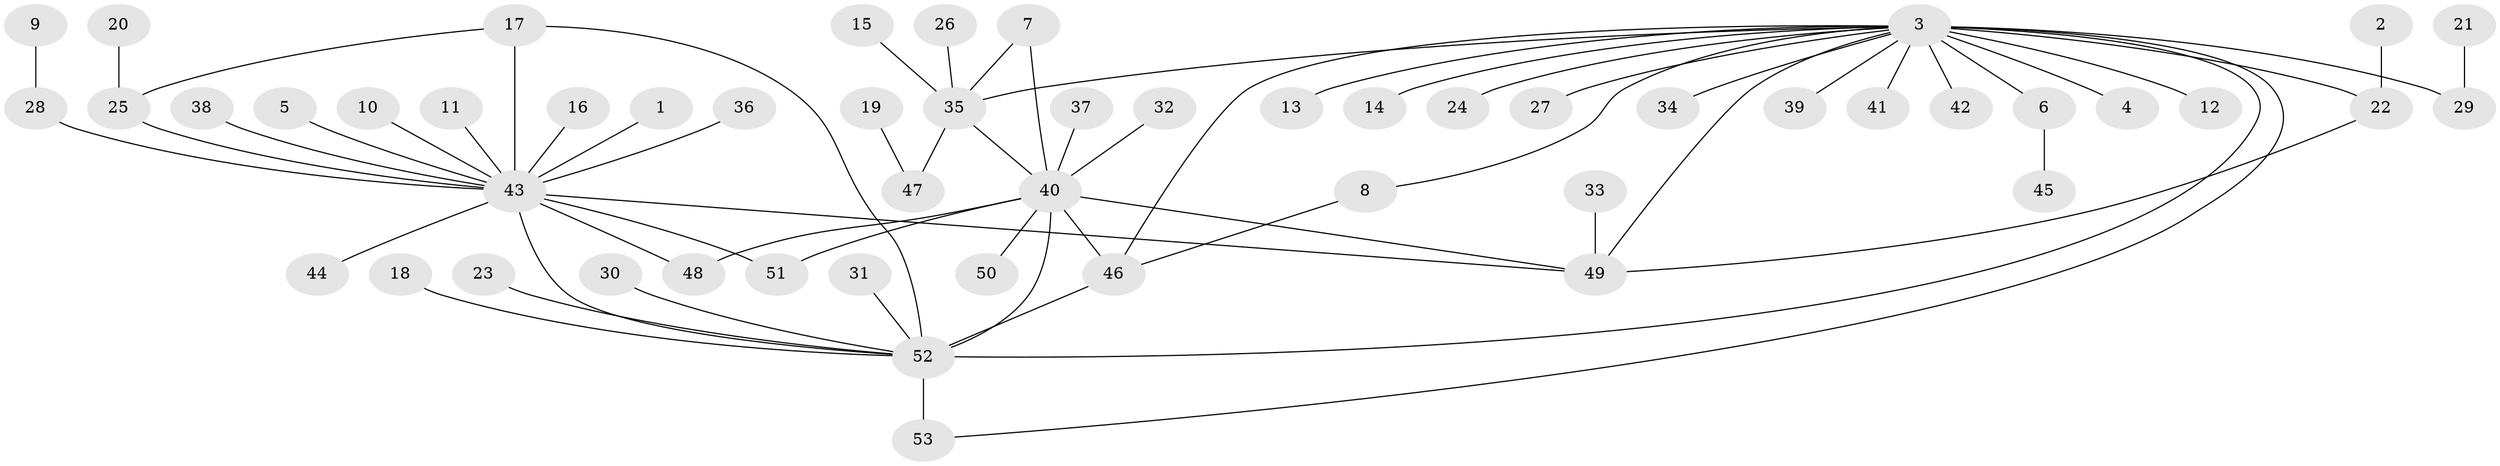 // original degree distribution, {14: 0.009523809523809525, 12: 0.009523809523809525, 4: 0.0761904761904762, 6: 0.01904761904761905, 2: 0.23809523809523808, 11: 0.009523809523809525, 15: 0.009523809523809525, 13: 0.009523809523809525, 3: 0.09523809523809523, 1: 0.5142857142857142, 5: 0.009523809523809525}
// Generated by graph-tools (version 1.1) at 2025/25/03/09/25 03:25:58]
// undirected, 53 vertices, 65 edges
graph export_dot {
graph [start="1"]
  node [color=gray90,style=filled];
  1;
  2;
  3;
  4;
  5;
  6;
  7;
  8;
  9;
  10;
  11;
  12;
  13;
  14;
  15;
  16;
  17;
  18;
  19;
  20;
  21;
  22;
  23;
  24;
  25;
  26;
  27;
  28;
  29;
  30;
  31;
  32;
  33;
  34;
  35;
  36;
  37;
  38;
  39;
  40;
  41;
  42;
  43;
  44;
  45;
  46;
  47;
  48;
  49;
  50;
  51;
  52;
  53;
  1 -- 43 [weight=1.0];
  2 -- 22 [weight=1.0];
  3 -- 4 [weight=1.0];
  3 -- 6 [weight=1.0];
  3 -- 8 [weight=1.0];
  3 -- 12 [weight=1.0];
  3 -- 13 [weight=1.0];
  3 -- 14 [weight=1.0];
  3 -- 22 [weight=3.0];
  3 -- 24 [weight=1.0];
  3 -- 27 [weight=1.0];
  3 -- 29 [weight=1.0];
  3 -- 34 [weight=1.0];
  3 -- 35 [weight=1.0];
  3 -- 39 [weight=1.0];
  3 -- 41 [weight=1.0];
  3 -- 42 [weight=1.0];
  3 -- 46 [weight=1.0];
  3 -- 49 [weight=1.0];
  3 -- 52 [weight=2.0];
  3 -- 53 [weight=1.0];
  5 -- 43 [weight=1.0];
  6 -- 45 [weight=1.0];
  7 -- 35 [weight=1.0];
  7 -- 40 [weight=1.0];
  8 -- 46 [weight=1.0];
  9 -- 28 [weight=1.0];
  10 -- 43 [weight=1.0];
  11 -- 43 [weight=1.0];
  15 -- 35 [weight=1.0];
  16 -- 43 [weight=1.0];
  17 -- 25 [weight=1.0];
  17 -- 43 [weight=1.0];
  17 -- 52 [weight=1.0];
  18 -- 52 [weight=1.0];
  19 -- 47 [weight=1.0];
  20 -- 25 [weight=1.0];
  21 -- 29 [weight=1.0];
  22 -- 49 [weight=1.0];
  23 -- 52 [weight=1.0];
  25 -- 43 [weight=1.0];
  26 -- 35 [weight=1.0];
  28 -- 43 [weight=1.0];
  30 -- 52 [weight=1.0];
  31 -- 52 [weight=1.0];
  32 -- 40 [weight=1.0];
  33 -- 49 [weight=1.0];
  35 -- 40 [weight=1.0];
  35 -- 47 [weight=1.0];
  36 -- 43 [weight=1.0];
  37 -- 40 [weight=1.0];
  38 -- 43 [weight=1.0];
  40 -- 46 [weight=2.0];
  40 -- 48 [weight=1.0];
  40 -- 49 [weight=1.0];
  40 -- 50 [weight=1.0];
  40 -- 51 [weight=1.0];
  40 -- 52 [weight=1.0];
  43 -- 44 [weight=1.0];
  43 -- 48 [weight=1.0];
  43 -- 49 [weight=1.0];
  43 -- 51 [weight=1.0];
  43 -- 52 [weight=1.0];
  46 -- 52 [weight=1.0];
  52 -- 53 [weight=2.0];
}
